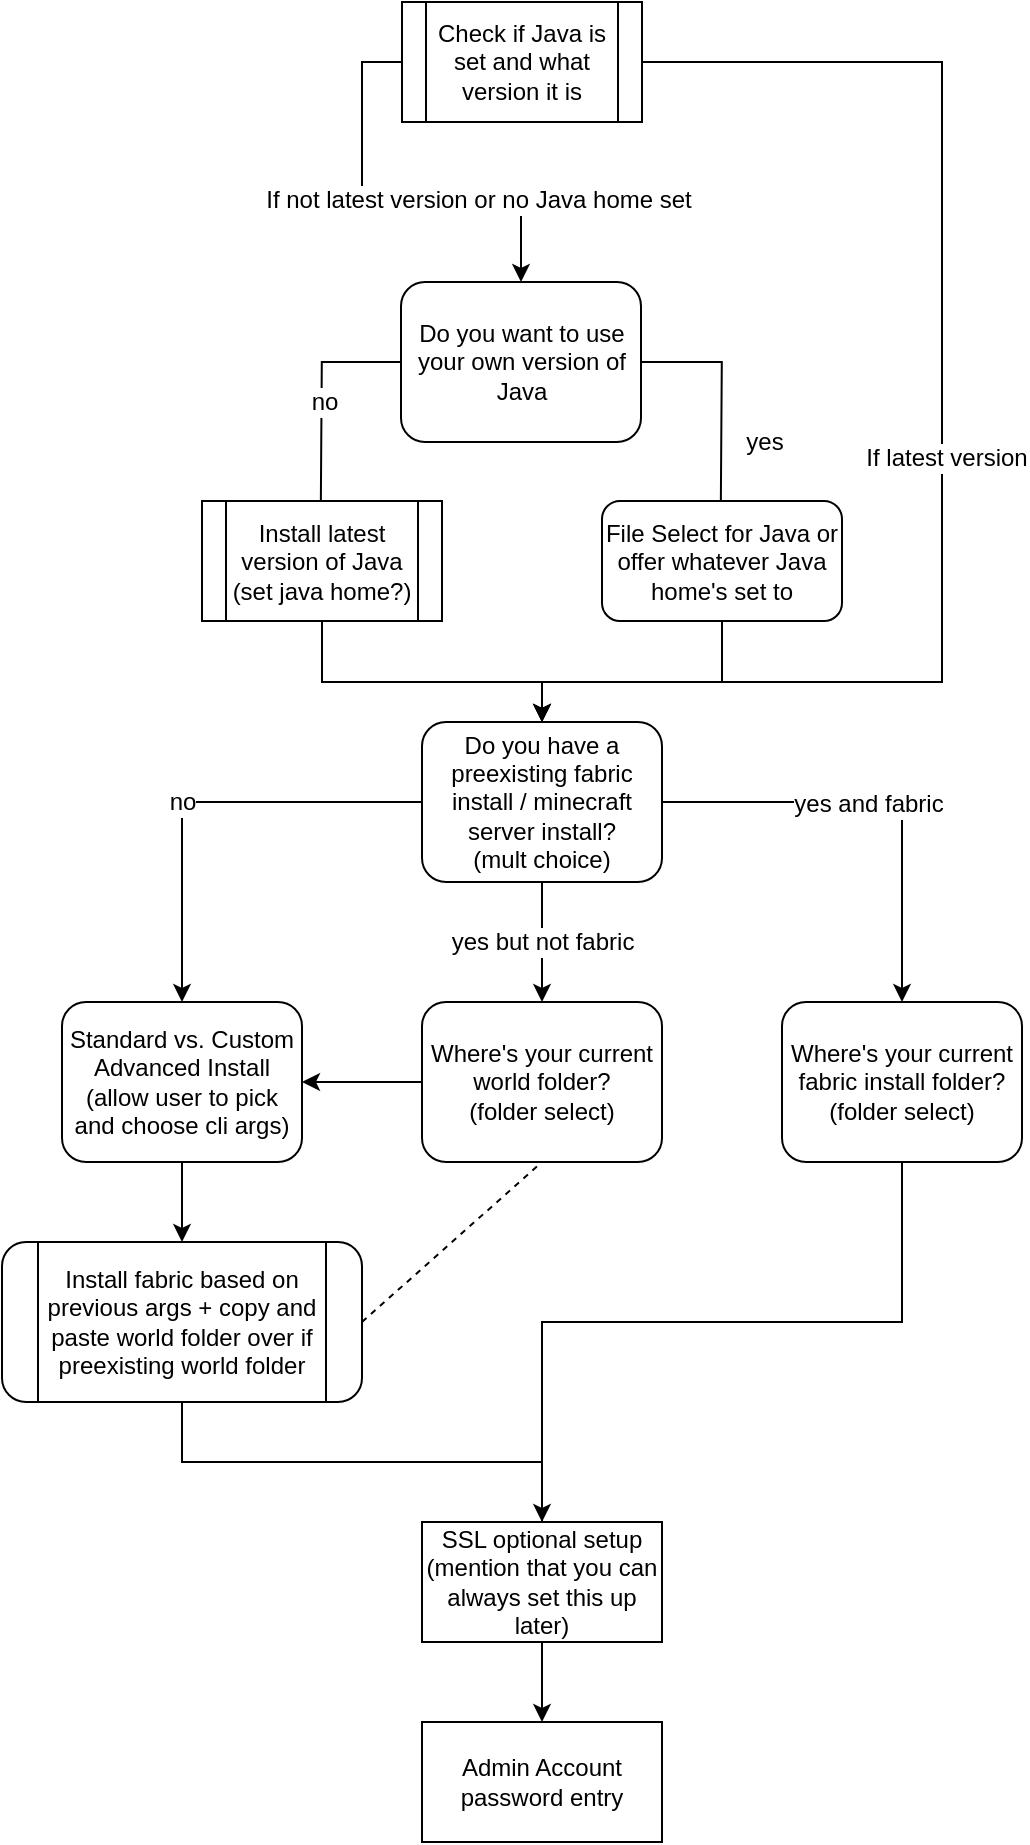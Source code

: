 <mxfile version="10.8.0" type="device"><diagram id="aYPIhgiIPJLMvYkLg2rX" name="Page-1"><mxGraphModel dx="1062" dy="733" grid="1" gridSize="10" guides="1" tooltips="1" connect="1" arrows="1" fold="1" page="1" pageScale="1" pageWidth="1000" pageHeight="1000" background="#ffffff" math="0" shadow="0"><root><mxCell id="0"/><mxCell id="1" parent="0"/><mxCell id="pc2QCQenoJqS7h1vEkmT-18" style="edgeStyle=orthogonalEdgeStyle;rounded=0;orthogonalLoop=1;jettySize=auto;html=1;exitX=0;exitY=0.5;exitDx=0;exitDy=0;entryX=0.5;entryY=0;entryDx=0;entryDy=0;" parent="1" source="pc2QCQenoJqS7h1vEkmT-1" edge="1"><mxGeometry relative="1" as="geometry"><mxPoint x="329.357" y="320.286" as="targetPoint"/></mxGeometry></mxCell><mxCell id="pc2QCQenoJqS7h1vEkmT-21" value="no" style="text;html=1;resizable=0;points=[];align=center;verticalAlign=middle;labelBackgroundColor=#ffffff;" parent="pc2QCQenoJqS7h1vEkmT-18" vertex="1" connectable="0"><mxGeometry x="-0.359" y="20" relative="1" as="geometry"><mxPoint as="offset"/></mxGeometry></mxCell><mxCell id="pc2QCQenoJqS7h1vEkmT-19" style="edgeStyle=orthogonalEdgeStyle;rounded=0;orthogonalLoop=1;jettySize=auto;html=1;entryX=0.5;entryY=0;entryDx=0;entryDy=0;" parent="1" source="pc2QCQenoJqS7h1vEkmT-1" edge="1"><mxGeometry relative="1" as="geometry"><mxPoint x="529.357" y="320.286" as="targetPoint"/></mxGeometry></mxCell><mxCell id="pc2QCQenoJqS7h1vEkmT-20" value="yes" style="text;html=1;resizable=0;points=[];align=center;verticalAlign=middle;labelBackgroundColor=#ffffff;" parent="pc2QCQenoJqS7h1vEkmT-19" vertex="1" connectable="0"><mxGeometry x="-0.335" y="-20" relative="1" as="geometry"><mxPoint x="21" y="20" as="offset"/></mxGeometry></mxCell><mxCell id="pc2QCQenoJqS7h1vEkmT-1" value="Do you want to use your own version of Java" style="rounded=1;whiteSpace=wrap;html=1;" parent="1" vertex="1"><mxGeometry x="369.5" y="200" width="120" height="80" as="geometry"/></mxCell><mxCell id="pc2QCQenoJqS7h1vEkmT-10" style="edgeStyle=orthogonalEdgeStyle;rounded=0;orthogonalLoop=1;jettySize=auto;html=1;exitX=0;exitY=0.5;exitDx=0;exitDy=0;entryX=0.5;entryY=0;entryDx=0;entryDy=0;" parent="1" source="pc2QCQenoJqS7h1vEkmT-6" target="J50gVUi_1X2r9GtIb5qx-4" edge="1"><mxGeometry relative="1" as="geometry"><mxPoint x="340" y="630" as="targetPoint"/></mxGeometry></mxCell><mxCell id="pc2QCQenoJqS7h1vEkmT-12" value="no" style="text;html=1;resizable=0;points=[];align=center;verticalAlign=middle;labelBackgroundColor=#ffffff;" parent="pc2QCQenoJqS7h1vEkmT-10" vertex="1" connectable="0"><mxGeometry x="-0.111" y="6" relative="1" as="geometry"><mxPoint x="-22" y="-6" as="offset"/></mxGeometry></mxCell><mxCell id="pc2QCQenoJqS7h1vEkmT-22" style="edgeStyle=orthogonalEdgeStyle;rounded=0;orthogonalLoop=1;jettySize=auto;html=1;entryX=0.5;entryY=0;entryDx=0;entryDy=0;" parent="1" source="pc2QCQenoJqS7h1vEkmT-6" target="pc2QCQenoJqS7h1vEkmT-15" edge="1"><mxGeometry relative="1" as="geometry"/></mxCell><mxCell id="pc2QCQenoJqS7h1vEkmT-23" value="yes and fabric&lt;br&gt;" style="text;html=1;resizable=0;points=[];align=center;verticalAlign=middle;labelBackgroundColor=#ffffff;" parent="pc2QCQenoJqS7h1vEkmT-22" vertex="1" connectable="0"><mxGeometry x="-0.067" y="-1" relative="1" as="geometry"><mxPoint as="offset"/></mxGeometry></mxCell><mxCell id="J50gVUi_1X2r9GtIb5qx-5" style="edgeStyle=orthogonalEdgeStyle;rounded=0;orthogonalLoop=1;jettySize=auto;html=1;exitX=0.5;exitY=1;exitDx=0;exitDy=0;labelBackgroundColor=#0A0A0A;fontColor=#FFFFFF;entryX=0.5;entryY=0;entryDx=0;entryDy=0;" parent="1" source="pc2QCQenoJqS7h1vEkmT-6" target="J50gVUi_1X2r9GtIb5qx-9" edge="1"><mxGeometry relative="1" as="geometry"><mxPoint x="480" y="600" as="targetPoint"/></mxGeometry></mxCell><mxCell id="J50gVUi_1X2r9GtIb5qx-7" value="&lt;font color=&quot;#000000&quot;&gt;yes but not fabric&lt;/font&gt;" style="text;html=1;resizable=0;points=[];align=center;verticalAlign=middle;labelBackgroundColor=#ffffff;fontColor=#FFFFFF;" parent="J50gVUi_1X2r9GtIb5qx-5" vertex="1" connectable="0"><mxGeometry x="0.333" relative="1" as="geometry"><mxPoint y="-10" as="offset"/></mxGeometry></mxCell><mxCell id="pc2QCQenoJqS7h1vEkmT-6" value="Do you have a preexisting fabric install / minecraft server install?&lt;br&gt;(mult choice)&lt;br&gt;" style="rounded=1;whiteSpace=wrap;html=1;" parent="1" vertex="1"><mxGeometry x="380" y="420" width="120" height="80" as="geometry"/></mxCell><mxCell id="fZL5gKWOTUiVOR74DQvz-3" style="edgeStyle=orthogonalEdgeStyle;rounded=0;orthogonalLoop=1;jettySize=auto;html=1;entryX=1;entryY=0.5;entryDx=0;entryDy=0;" edge="1" parent="1" source="pc2QCQenoJqS7h1vEkmT-15" target="fZL5gKWOTUiVOR74DQvz-1"><mxGeometry relative="1" as="geometry"><Array as="points"><mxPoint x="620" y="720"/><mxPoint x="440" y="720"/><mxPoint x="440" y="850"/></Array></mxGeometry></mxCell><mxCell id="pc2QCQenoJqS7h1vEkmT-15" value="Where's your current fabric install folder? (folder select)" style="rounded=1;whiteSpace=wrap;html=1;" parent="1" vertex="1"><mxGeometry x="560" y="560" width="120" height="80" as="geometry"/></mxCell><mxCell id="pc2QCQenoJqS7h1vEkmT-28" style="edgeStyle=orthogonalEdgeStyle;rounded=0;orthogonalLoop=1;jettySize=auto;html=1;exitX=1;exitY=0.5;exitDx=0;exitDy=0;" parent="1" source="pc2QCQenoJqS7h1vEkmT-26" edge="1"><mxGeometry relative="1" as="geometry"><mxPoint x="440" y="420" as="targetPoint"/><Array as="points"><mxPoint x="640" y="90"/><mxPoint x="640" y="400"/><mxPoint x="440" y="400"/></Array></mxGeometry></mxCell><mxCell id="pc2QCQenoJqS7h1vEkmT-29" value="If latest version" style="text;html=1;resizable=0;points=[];align=center;verticalAlign=middle;labelBackgroundColor=#ffffff;" parent="pc2QCQenoJqS7h1vEkmT-28" vertex="1" connectable="0"><mxGeometry x="-0.09" y="-38" relative="1" as="geometry"><mxPoint x="40" y="38" as="offset"/></mxGeometry></mxCell><mxCell id="pc2QCQenoJqS7h1vEkmT-30" style="edgeStyle=orthogonalEdgeStyle;rounded=0;orthogonalLoop=1;jettySize=auto;html=1;exitX=0;exitY=0.5;exitDx=0;exitDy=0;" parent="1" source="pc2QCQenoJqS7h1vEkmT-26" target="pc2QCQenoJqS7h1vEkmT-1" edge="1"><mxGeometry relative="1" as="geometry"/></mxCell><mxCell id="pc2QCQenoJqS7h1vEkmT-35" value="If not latest version or no Java home set" style="text;html=1;resizable=0;points=[];align=center;verticalAlign=middle;labelBackgroundColor=#ffffff;" parent="pc2QCQenoJqS7h1vEkmT-30" vertex="1" connectable="0"><mxGeometry x="0.409" y="1" relative="1" as="geometry"><mxPoint as="offset"/></mxGeometry></mxCell><mxCell id="pc2QCQenoJqS7h1vEkmT-26" value="Check if Java is set and what version it is" style="shape=process;whiteSpace=wrap;html=1;backgroundOutline=1;" parent="1" vertex="1"><mxGeometry x="370" y="60" width="120" height="60" as="geometry"/></mxCell><mxCell id="J50gVUi_1X2r9GtIb5qx-1" style="edgeStyle=orthogonalEdgeStyle;rounded=0;orthogonalLoop=1;jettySize=auto;html=1;exitX=0.5;exitY=1;exitDx=0;exitDy=0;labelBackgroundColor=#0A0A0A;fontColor=#FFFFFF;" parent="1" source="pc2QCQenoJqS7h1vEkmT-32" edge="1"><mxGeometry relative="1" as="geometry"><mxPoint x="440" y="420" as="targetPoint"/><Array as="points"><mxPoint x="530" y="400"/><mxPoint x="440" y="400"/></Array></mxGeometry></mxCell><mxCell id="pc2QCQenoJqS7h1vEkmT-32" value="&lt;span&gt;File Select for Java or offer whatever Java home's set to&lt;/span&gt;" style="rounded=1;whiteSpace=wrap;html=1;" parent="1" vertex="1"><mxGeometry x="470" y="309.5" width="120" height="60" as="geometry"/></mxCell><mxCell id="J50gVUi_1X2r9GtIb5qx-2" style="edgeStyle=orthogonalEdgeStyle;rounded=0;orthogonalLoop=1;jettySize=auto;html=1;exitX=0.5;exitY=1;exitDx=0;exitDy=0;labelBackgroundColor=#0A0A0A;fontColor=#FFFFFF;" parent="1" source="pc2QCQenoJqS7h1vEkmT-33" edge="1"><mxGeometry relative="1" as="geometry"><mxPoint x="440" y="420" as="targetPoint"/><Array as="points"><mxPoint x="330" y="400"/><mxPoint x="440" y="400"/></Array></mxGeometry></mxCell><mxCell id="pc2QCQenoJqS7h1vEkmT-33" value="Install latest version of Java (set java home?)" style="shape=process;whiteSpace=wrap;html=1;backgroundOutline=1;" parent="1" vertex="1"><mxGeometry x="270" y="309.5" width="120" height="60" as="geometry"/></mxCell><mxCell id="J50gVUi_1X2r9GtIb5qx-13" style="edgeStyle=orthogonalEdgeStyle;rounded=0;orthogonalLoop=1;jettySize=auto;html=1;exitX=0.5;exitY=1;exitDx=0;exitDy=0;labelBackgroundColor=#0A0A0A;fontColor=#FFFFFF;" parent="1" source="J50gVUi_1X2r9GtIb5qx-4" target="J50gVUi_1X2r9GtIb5qx-11" edge="1"><mxGeometry relative="1" as="geometry"/></mxCell><mxCell id="J50gVUi_1X2r9GtIb5qx-4" value="Standard vs. Custom Advanced Install (allow user to pick and choose cli args)" style="rounded=1;whiteSpace=wrap;html=1;" parent="1" vertex="1"><mxGeometry x="200" y="560" width="120" height="80" as="geometry"/></mxCell><mxCell id="J50gVUi_1X2r9GtIb5qx-9" value="Where's your current world folder?&lt;br&gt;(folder select)&lt;br&gt;" style="rounded=1;whiteSpace=wrap;html=1;" parent="1" vertex="1"><mxGeometry x="380" y="560" width="120" height="80" as="geometry"/></mxCell><mxCell id="J50gVUi_1X2r9GtIb5qx-10" value="" style="endArrow=classic;html=1;labelBackgroundColor=#0A0A0A;fontColor=#FFFFFF;exitX=0;exitY=0.5;exitDx=0;exitDy=0;entryX=1;entryY=0.5;entryDx=0;entryDy=0;" parent="1" source="J50gVUi_1X2r9GtIb5qx-9" target="J50gVUi_1X2r9GtIb5qx-4" edge="1"><mxGeometry width="50" height="50" relative="1" as="geometry"><mxPoint x="200" y="710" as="sourcePoint"/><mxPoint x="250" y="660" as="targetPoint"/></mxGeometry></mxCell><mxCell id="fZL5gKWOTUiVOR74DQvz-2" style="edgeStyle=orthogonalEdgeStyle;rounded=0;orthogonalLoop=1;jettySize=auto;html=1;exitX=0.5;exitY=1;exitDx=0;exitDy=0;" edge="1" parent="1" source="J50gVUi_1X2r9GtIb5qx-11" target="fZL5gKWOTUiVOR74DQvz-1"><mxGeometry relative="1" as="geometry"/></mxCell><mxCell id="J50gVUi_1X2r9GtIb5qx-11" value="Install fabric based on previous args + copy and paste world folder over if preexisting world folder" style="shape=process;whiteSpace=wrap;html=1;backgroundOutline=1;rounded=1;" parent="1" vertex="1"><mxGeometry x="170" y="680" width="180" height="80" as="geometry"/></mxCell><mxCell id="J50gVUi_1X2r9GtIb5qx-12" value="" style="endArrow=none;dashed=1;html=1;labelBackgroundColor=#0A0A0A;fontColor=#FFFFFF;entryX=0.5;entryY=1;entryDx=0;entryDy=0;exitX=1;exitY=0.5;exitDx=0;exitDy=0;" parent="1" source="J50gVUi_1X2r9GtIb5qx-11" target="J50gVUi_1X2r9GtIb5qx-9" edge="1"><mxGeometry width="50" height="50" relative="1" as="geometry"><mxPoint x="200" y="810" as="sourcePoint"/><mxPoint x="250" y="760" as="targetPoint"/></mxGeometry></mxCell><mxCell id="fZL5gKWOTUiVOR74DQvz-5" style="edgeStyle=orthogonalEdgeStyle;rounded=0;orthogonalLoop=1;jettySize=auto;html=1;exitX=0.5;exitY=1;exitDx=0;exitDy=0;entryX=0.5;entryY=0;entryDx=0;entryDy=0;" edge="1" parent="1" source="fZL5gKWOTUiVOR74DQvz-1" target="fZL5gKWOTUiVOR74DQvz-4"><mxGeometry relative="1" as="geometry"/></mxCell><mxCell id="fZL5gKWOTUiVOR74DQvz-1" value="SSL optional setup&lt;br&gt;(mention that you can always set this up later)&lt;br&gt;" style="rounded=0;whiteSpace=wrap;html=1;" vertex="1" parent="1"><mxGeometry x="380" y="820" width="120" height="60" as="geometry"/></mxCell><mxCell id="fZL5gKWOTUiVOR74DQvz-4" value="Admin Account password entry" style="rounded=0;whiteSpace=wrap;html=1;" vertex="1" parent="1"><mxGeometry x="380" y="920" width="120" height="60" as="geometry"/></mxCell></root></mxGraphModel></diagram></mxfile>